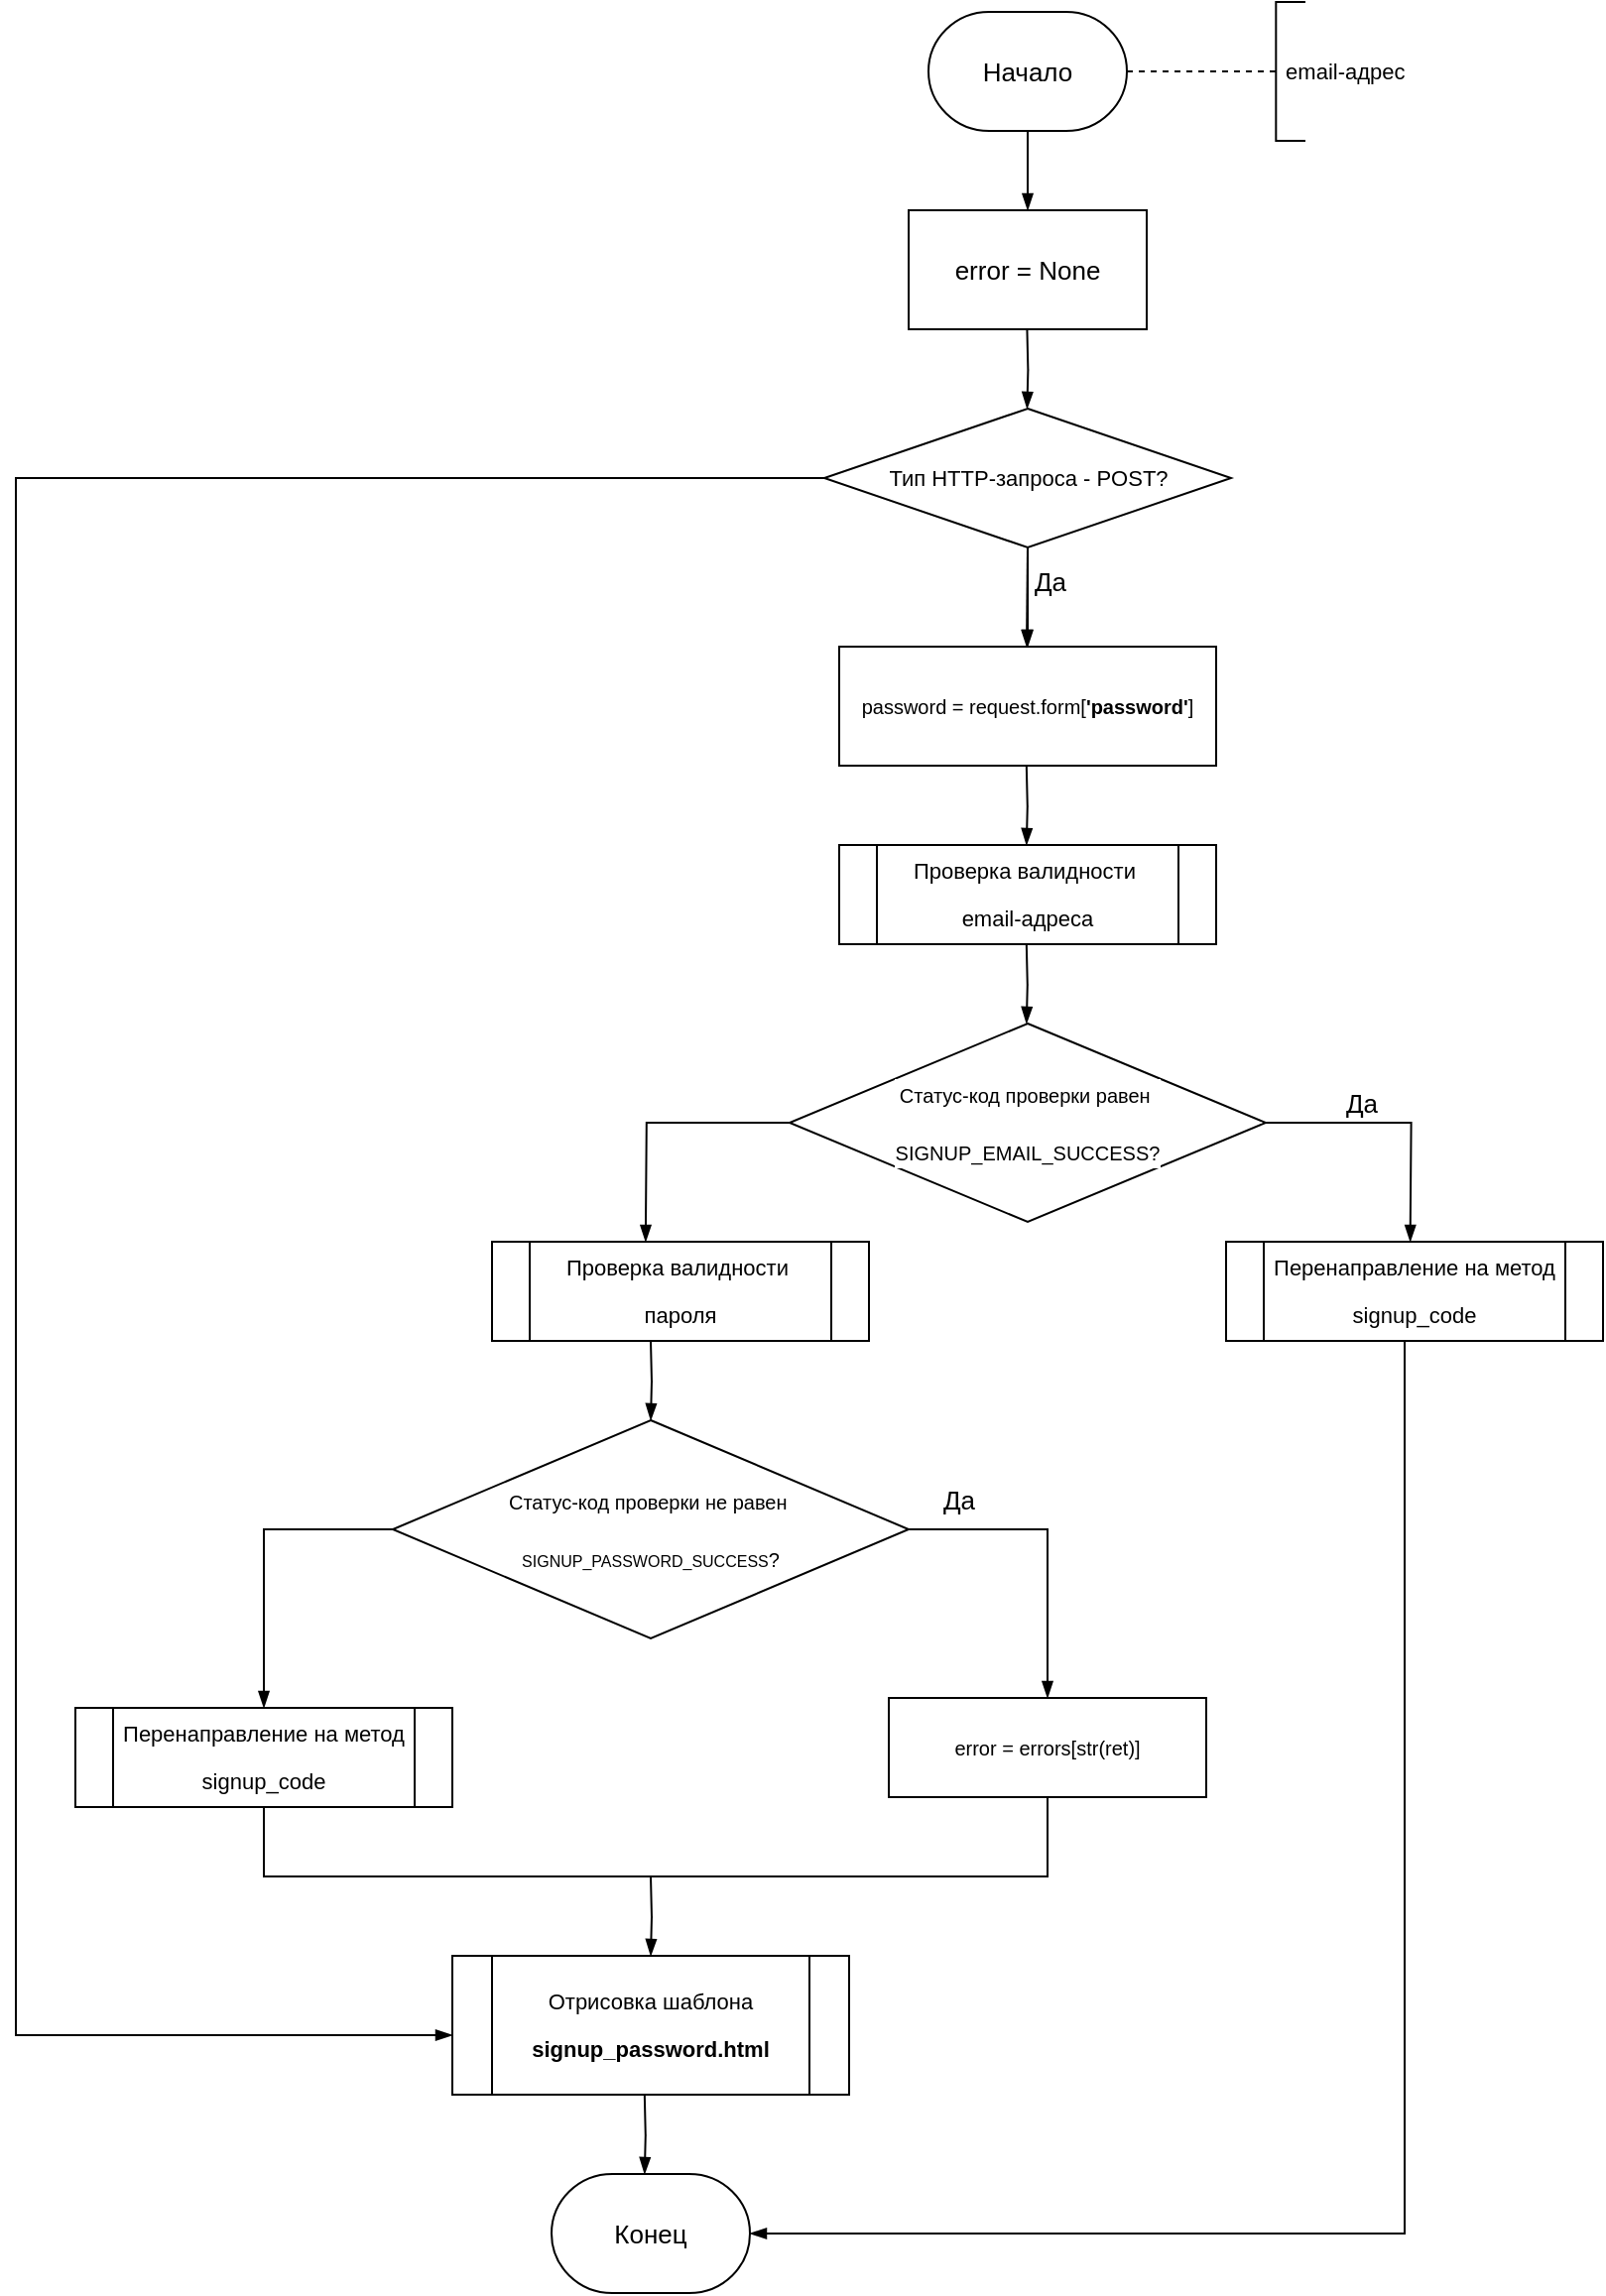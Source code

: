 <mxfile version="15.5.9" type="device" pages="2"><diagram id="osi7OH8ObkUwHAoTdVre" name="Page-1"><mxGraphModel dx="1891" dy="691" grid="1" gridSize="10" guides="1" tooltips="1" connect="1" arrows="1" fold="1" page="1" pageScale="1" pageWidth="827" pageHeight="1169" math="0" shadow="0"><root><mxCell id="0"/><mxCell id="1" parent="0"/><mxCell id="30GxtH21Q-TQqUOLnulj-138" style="edgeStyle=orthogonalEdgeStyle;rounded=0;orthogonalLoop=1;jettySize=auto;html=1;exitX=0.5;exitY=1;exitDx=0;exitDy=0;exitPerimeter=0;fontFamily=Helvetica;fontSize=13;endArrow=blockThin;endFill=1;startArrow=none;startFill=0;" edge="1" parent="1" source="30GxtH21Q-TQqUOLnulj-136" target="30GxtH21Q-TQqUOLnulj-137"><mxGeometry relative="1" as="geometry"/></mxCell><mxCell id="30GxtH21Q-TQqUOLnulj-175" style="edgeStyle=orthogonalEdgeStyle;rounded=0;orthogonalLoop=1;jettySize=auto;html=1;exitX=1;exitY=0.5;exitDx=0;exitDy=0;exitPerimeter=0;fontFamily=Helvetica;fontSize=11;fontColor=#000000;startArrow=none;startFill=0;endArrow=none;endFill=0;dashed=1;" edge="1" parent="1" source="30GxtH21Q-TQqUOLnulj-136" target="30GxtH21Q-TQqUOLnulj-176"><mxGeometry relative="1" as="geometry"><mxPoint x="530" y="90" as="targetPoint"/></mxGeometry></mxCell><mxCell id="30GxtH21Q-TQqUOLnulj-136" value="Начало" style="strokeWidth=1;html=1;shape=mxgraph.flowchart.terminator;whiteSpace=wrap;fontFamily=Helvetica;fontSize=13;" vertex="1" parent="1"><mxGeometry x="340" y="60" width="100" height="60" as="geometry"/></mxCell><mxCell id="30GxtH21Q-TQqUOLnulj-137" value="error = None" style="rounded=0;whiteSpace=wrap;html=1;fontFamily=Helvetica;fontSize=13;" vertex="1" parent="1"><mxGeometry x="330" y="160" width="120" height="60" as="geometry"/></mxCell><mxCell id="30GxtH21Q-TQqUOLnulj-154" value="" style="edgeStyle=orthogonalEdgeStyle;rounded=0;orthogonalLoop=1;jettySize=auto;html=1;fontFamily=Helvetica;fontSize=11;fontColor=#000000;startArrow=none;startFill=0;endArrow=blockThin;endFill=1;" edge="1" parent="1" source="30GxtH21Q-TQqUOLnulj-140" target="30GxtH21Q-TQqUOLnulj-143"><mxGeometry relative="1" as="geometry"/></mxCell><mxCell id="30GxtH21Q-TQqUOLnulj-174" style="edgeStyle=orthogonalEdgeStyle;rounded=0;orthogonalLoop=1;jettySize=auto;html=1;fontFamily=Helvetica;fontSize=11;fontColor=#000000;startArrow=none;startFill=0;endArrow=blockThin;endFill=1;" edge="1" parent="1" source="30GxtH21Q-TQqUOLnulj-140" target="30GxtH21Q-TQqUOLnulj-167"><mxGeometry relative="1" as="geometry"><mxPoint x="240" y="955" as="targetPoint"/><Array as="points"><mxPoint x="-120" y="295"/><mxPoint x="-120" y="1080"/></Array></mxGeometry></mxCell><mxCell id="30GxtH21Q-TQqUOLnulj-140" value="&lt;pre style=&quot;background-color: rgb(255 , 255 , 255) ; font-size: 11px&quot;&gt;&lt;font face=&quot;Helvetica&quot;&gt;Тип HTTP-запроса - POST?&lt;/font&gt;&lt;/pre&gt;" style="rhombus;whiteSpace=wrap;html=1;fontFamily=Helvetica;fontSize=13;strokeWidth=1;" vertex="1" parent="1"><mxGeometry x="287.5" y="260" width="205" height="70" as="geometry"/></mxCell><mxCell id="30GxtH21Q-TQqUOLnulj-141" style="edgeStyle=orthogonalEdgeStyle;rounded=0;orthogonalLoop=1;jettySize=auto;html=1;exitX=0.5;exitY=1;exitDx=0;exitDy=0;fontFamily=Helvetica;fontSize=13;endArrow=blockThin;endFill=1;startArrow=none;startFill=0;" edge="1" parent="1" source="30GxtH21Q-TQqUOLnulj-140"><mxGeometry relative="1" as="geometry"><mxPoint x="389.5" y="350" as="sourcePoint"/><mxPoint x="389.5" y="380" as="targetPoint"/></mxGeometry></mxCell><mxCell id="30GxtH21Q-TQqUOLnulj-142" value="Да" style="edgeLabel;html=1;align=center;verticalAlign=middle;resizable=0;points=[];fontSize=13;fontFamily=Helvetica;fontColor=#000000;" vertex="1" connectable="0" parent="30GxtH21Q-TQqUOLnulj-141"><mxGeometry x="-0.333" y="3" relative="1" as="geometry"><mxPoint x="8" as="offset"/></mxGeometry></mxCell><mxCell id="30GxtH21Q-TQqUOLnulj-143" value="&lt;pre style=&quot;background-color: rgb(255 , 255 , 255) ; font-size: 10px&quot;&gt;&lt;pre&gt;&lt;font face=&quot;Helvetica&quot;&gt;password = request.form[&lt;span style=&quot;font-weight: bold&quot;&gt;'password'&lt;/span&gt;]&lt;/font&gt;&lt;/pre&gt;&lt;/pre&gt;" style="rounded=0;whiteSpace=wrap;html=1;fontFamily=Helvetica;fontSize=13;fontColor=#000000;strokeWidth=1;" vertex="1" parent="1"><mxGeometry x="295" y="380" width="190" height="60" as="geometry"/></mxCell><mxCell id="30GxtH21Q-TQqUOLnulj-146" style="edgeStyle=orthogonalEdgeStyle;rounded=0;orthogonalLoop=1;jettySize=auto;html=1;exitX=0.5;exitY=1;exitDx=0;exitDy=0;exitPerimeter=0;fontFamily=Helvetica;fontSize=13;endArrow=blockThin;endFill=1;startArrow=none;startFill=0;" edge="1" parent="1"><mxGeometry relative="1" as="geometry"><mxPoint x="389.71" y="220" as="sourcePoint"/><mxPoint x="389.71" y="260" as="targetPoint"/></mxGeometry></mxCell><mxCell id="30GxtH21Q-TQqUOLnulj-148" value="&lt;pre style=&quot;background-color: rgb(255 , 255 , 255)&quot;&gt;&lt;font face=&quot;Helvetica&quot;&gt;Проверка валидности &lt;/font&gt;&lt;br&gt;&lt;/pre&gt;&lt;pre style=&quot;background-color: rgb(255 , 255 , 255)&quot;&gt;&lt;font face=&quot;Helvetica&quot;&gt;email-адреса&lt;/font&gt;&lt;/pre&gt;" style="shape=process;whiteSpace=wrap;html=1;backgroundOutline=1;fontFamily=Helvetica;fontSize=11;fontColor=#000000;strokeWidth=1;" vertex="1" parent="1"><mxGeometry x="295" y="480" width="190" height="50" as="geometry"/></mxCell><mxCell id="30GxtH21Q-TQqUOLnulj-149" style="edgeStyle=orthogonalEdgeStyle;rounded=0;orthogonalLoop=1;jettySize=auto;html=1;exitX=0.5;exitY=1;exitDx=0;exitDy=0;exitPerimeter=0;fontFamily=Helvetica;fontSize=13;endArrow=blockThin;endFill=1;startArrow=none;startFill=0;" edge="1" parent="1"><mxGeometry relative="1" as="geometry"><mxPoint x="389.41" y="440" as="sourcePoint"/><mxPoint x="389.41" y="480" as="targetPoint"/></mxGeometry></mxCell><mxCell id="30GxtH21Q-TQqUOLnulj-150" style="edgeStyle=orthogonalEdgeStyle;rounded=0;orthogonalLoop=1;jettySize=auto;html=1;exitX=0.5;exitY=1;exitDx=0;exitDy=0;exitPerimeter=0;fontFamily=Helvetica;fontSize=13;endArrow=blockThin;endFill=1;startArrow=none;startFill=0;" edge="1" parent="1"><mxGeometry relative="1" as="geometry"><mxPoint x="389.41" y="530" as="sourcePoint"/><mxPoint x="389.41" y="570" as="targetPoint"/></mxGeometry></mxCell><mxCell id="30GxtH21Q-TQqUOLnulj-161" style="edgeStyle=orthogonalEdgeStyle;rounded=0;orthogonalLoop=1;jettySize=auto;html=1;entryX=0.5;entryY=0;entryDx=0;entryDy=0;fontFamily=Helvetica;fontSize=11;fontColor=#000000;startArrow=none;startFill=0;endArrow=blockThin;endFill=1;" edge="1" parent="1" source="30GxtH21Q-TQqUOLnulj-151"><mxGeometry relative="1" as="geometry"><mxPoint x="197.43" y="680.0" as="targetPoint"/></mxGeometry></mxCell><mxCell id="30GxtH21Q-TQqUOLnulj-151" value="&lt;pre style=&quot;background-color: rgb(255 , 255 , 255)&quot;&gt;&lt;pre&gt;&lt;font face=&quot;Helvetica&quot; size=&quot;1&quot;&gt;Статус-код проверки равен &lt;/font&gt;&lt;font size=&quot;1&quot;&gt;&lt;br&gt;&lt;/font&gt;&lt;/pre&gt;&lt;pre&gt;&lt;pre&gt;&lt;font face=&quot;Helvetica&quot; style=&quot;font-size: 10px&quot;&gt;SIGNUP_EMAIL_SUCCESS?&lt;/font&gt;&lt;/pre&gt;&lt;/pre&gt;&lt;/pre&gt;" style="rhombus;whiteSpace=wrap;html=1;fontFamily=Helvetica;fontSize=13;strokeWidth=1;" vertex="1" parent="1"><mxGeometry x="270" y="570" width="240" height="100" as="geometry"/></mxCell><mxCell id="30GxtH21Q-TQqUOLnulj-152" style="edgeStyle=orthogonalEdgeStyle;rounded=0;orthogonalLoop=1;jettySize=auto;html=1;exitX=1;exitY=0.5;exitDx=0;exitDy=0;fontFamily=Helvetica;fontSize=13;endArrow=blockThin;endFill=1;startArrow=none;startFill=0;entryX=0.5;entryY=0;entryDx=0;entryDy=0;" edge="1" parent="1" source="30GxtH21Q-TQqUOLnulj-151"><mxGeometry relative="1" as="geometry"><mxPoint x="550.0" y="620" as="sourcePoint"/><mxPoint x="582.815" y="680" as="targetPoint"/></mxGeometry></mxCell><mxCell id="30GxtH21Q-TQqUOLnulj-153" value="&lt;font style=&quot;font-size: 13px&quot;&gt;Да&lt;/font&gt;" style="edgeLabel;html=1;align=center;verticalAlign=middle;resizable=0;points=[];fontSize=11;fontFamily=Helvetica;fontColor=#000000;" vertex="1" connectable="0" parent="30GxtH21Q-TQqUOLnulj-152"><mxGeometry x="-0.244" y="3" relative="1" as="geometry"><mxPoint x="-3" y="-7" as="offset"/></mxGeometry></mxCell><mxCell id="30GxtH21Q-TQqUOLnulj-162" style="edgeStyle=orthogonalEdgeStyle;rounded=0;orthogonalLoop=1;jettySize=auto;html=1;exitX=0.5;exitY=1;exitDx=0;exitDy=0;exitPerimeter=0;fontFamily=Helvetica;fontSize=13;endArrow=blockThin;endFill=1;startArrow=none;startFill=0;" edge="1" parent="1"><mxGeometry relative="1" as="geometry"><mxPoint x="200.0" y="730" as="sourcePoint"/><mxPoint x="200.0" y="770" as="targetPoint"/></mxGeometry></mxCell><mxCell id="30GxtH21Q-TQqUOLnulj-167" value="&lt;pre style=&quot;background-color: rgb(255 , 255 , 255) ; font-size: 11px&quot;&gt;&lt;pre&gt;&lt;pre&gt;&lt;font face=&quot;Helvetica&quot;&gt;Отрисовка шаблона&lt;/font&gt;&lt;/pre&gt;&lt;pre&gt;&lt;pre&gt;&lt;span style=&quot;font-weight: bold&quot;&gt;&lt;font face=&quot;Helvetica&quot;&gt;signup_password.html&lt;/font&gt;&lt;/span&gt;&lt;/pre&gt;&lt;/pre&gt;&lt;/pre&gt;&lt;/pre&gt;" style="shape=process;whiteSpace=wrap;html=1;backgroundOutline=1;fontFamily=Helvetica;fontSize=13;fontColor=#000000;strokeWidth=1;" vertex="1" parent="1"><mxGeometry x="100.0" y="1040" width="200" height="70" as="geometry"/></mxCell><mxCell id="30GxtH21Q-TQqUOLnulj-171" style="edgeStyle=orthogonalEdgeStyle;rounded=0;orthogonalLoop=1;jettySize=auto;html=1;exitX=0.5;exitY=1;exitDx=0;exitDy=0;exitPerimeter=0;fontFamily=Helvetica;fontSize=13;endArrow=blockThin;endFill=1;startArrow=none;startFill=0;" edge="1" parent="1"><mxGeometry relative="1" as="geometry"><mxPoint x="196.91" y="1110.0" as="sourcePoint"/><mxPoint x="196.91" y="1150.0" as="targetPoint"/></mxGeometry></mxCell><mxCell id="30GxtH21Q-TQqUOLnulj-172" value="Конец" style="strokeWidth=1;html=1;shape=mxgraph.flowchart.terminator;whiteSpace=wrap;fontFamily=Helvetica;fontSize=13;" vertex="1" parent="1"><mxGeometry x="150" y="1150" width="100" height="60" as="geometry"/></mxCell><mxCell id="30GxtH21Q-TQqUOLnulj-176" value="&amp;nbsp;email-адрес&amp;nbsp;" style="strokeWidth=1;html=1;shape=mxgraph.flowchart.annotation_1;align=left;pointerEvents=1;fontFamily=Helvetica;fontSize=11;fontColor=#000000;" vertex="1" parent="1"><mxGeometry x="515.16" y="55" width="14.84" height="70" as="geometry"/></mxCell><mxCell id="30GxtH21Q-TQqUOLnulj-190" style="edgeStyle=orthogonalEdgeStyle;rounded=0;orthogonalLoop=1;jettySize=auto;html=1;entryX=1;entryY=0.5;entryDx=0;entryDy=0;entryPerimeter=0;fontFamily=Helvetica;fontSize=13;fontColor=#000000;startArrow=none;startFill=0;endArrow=blockThin;endFill=1;" edge="1" parent="1" source="30GxtH21Q-TQqUOLnulj-179" target="30GxtH21Q-TQqUOLnulj-172"><mxGeometry relative="1" as="geometry"><Array as="points"><mxPoint x="580" y="1180"/></Array></mxGeometry></mxCell><mxCell id="30GxtH21Q-TQqUOLnulj-179" value="&lt;pre style=&quot;background-color: rgb(255 , 255 , 255)&quot;&gt;&lt;font face=&quot;Helvetica&quot;&gt;Перенаправление на метод&lt;/font&gt;&lt;/pre&gt;&lt;pre style=&quot;background-color: rgb(255 , 255 , 255)&quot;&gt;&lt;font face=&quot;Helvetica&quot;&gt;signup_code&lt;/font&gt;&lt;/pre&gt;" style="shape=process;whiteSpace=wrap;html=1;backgroundOutline=1;fontFamily=Helvetica;fontSize=11;fontColor=#000000;strokeWidth=1;" vertex="1" parent="1"><mxGeometry x="490" y="680" width="190" height="50" as="geometry"/></mxCell><mxCell id="30GxtH21Q-TQqUOLnulj-180" value="&lt;pre style=&quot;background-color: rgb(255 , 255 , 255)&quot;&gt;&lt;font face=&quot;Helvetica&quot;&gt;Проверка валидности &lt;/font&gt;&lt;br&gt;&lt;/pre&gt;&lt;pre style=&quot;background-color: rgb(255 , 255 , 255)&quot;&gt;&lt;font face=&quot;Helvetica&quot;&gt;пароля&lt;/font&gt;&lt;/pre&gt;" style="shape=process;whiteSpace=wrap;html=1;backgroundOutline=1;fontFamily=Helvetica;fontSize=11;fontColor=#000000;strokeWidth=1;" vertex="1" parent="1"><mxGeometry x="120" y="680" width="190" height="50" as="geometry"/></mxCell><mxCell id="30GxtH21Q-TQqUOLnulj-185" style="edgeStyle=orthogonalEdgeStyle;rounded=0;orthogonalLoop=1;jettySize=auto;html=1;exitX=1;exitY=0.5;exitDx=0;exitDy=0;fontFamily=Helvetica;fontSize=13;fontColor=#000000;startArrow=none;startFill=0;endArrow=blockThin;endFill=1;" edge="1" parent="1" source="30GxtH21Q-TQqUOLnulj-181" target="30GxtH21Q-TQqUOLnulj-183"><mxGeometry relative="1" as="geometry"/></mxCell><mxCell id="30GxtH21Q-TQqUOLnulj-186" value="Да" style="edgeLabel;html=1;align=center;verticalAlign=middle;resizable=0;points=[];fontSize=13;fontFamily=Helvetica;fontColor=#000000;" vertex="1" connectable="0" parent="30GxtH21Q-TQqUOLnulj-185"><mxGeometry x="-0.617" relative="1" as="geometry"><mxPoint x="-5" y="-15" as="offset"/></mxGeometry></mxCell><mxCell id="30GxtH21Q-TQqUOLnulj-187" style="edgeStyle=orthogonalEdgeStyle;rounded=0;orthogonalLoop=1;jettySize=auto;html=1;exitX=0;exitY=0.5;exitDx=0;exitDy=0;fontFamily=Helvetica;fontSize=13;fontColor=#000000;startArrow=none;startFill=0;endArrow=blockThin;endFill=1;" edge="1" parent="1" source="30GxtH21Q-TQqUOLnulj-181" target="30GxtH21Q-TQqUOLnulj-184"><mxGeometry relative="1" as="geometry"/></mxCell><mxCell id="30GxtH21Q-TQqUOLnulj-181" value="&lt;pre style=&quot;background-color: rgb(255 , 255 , 255)&quot;&gt;&lt;pre&gt;&lt;font face=&quot;Helvetica&quot; size=&quot;1&quot;&gt;Статус-код проверки&amp;nbsp;&lt;/font&gt;&lt;span style=&quot;font-family: &amp;#34;helvetica&amp;#34; ; font-size: x-small ; white-space: normal&quot;&gt;не равен&amp;nbsp;&lt;/span&gt;&lt;/pre&gt;&lt;pre&gt;&lt;pre&gt;&lt;font face=&quot;Helvetica&quot; style=&quot;font-size: 8px&quot;&gt;SIGNUP_PASSWORD_SUCCESS&lt;/font&gt;&lt;font face=&quot;Helvetica&quot; style=&quot;font-size: 10px&quot;&gt;?&lt;/font&gt;&lt;/pre&gt;&lt;/pre&gt;&lt;/pre&gt;" style="rhombus;whiteSpace=wrap;html=1;fontFamily=Helvetica;fontSize=13;strokeWidth=1;" vertex="1" parent="1"><mxGeometry x="70" y="770" width="260" height="110" as="geometry"/></mxCell><mxCell id="30GxtH21Q-TQqUOLnulj-183" value="&lt;pre style=&quot;background-color: rgb(255 , 255 , 255) ; font-size: 10px&quot;&gt;&lt;pre&gt;&lt;pre&gt;&lt;font face=&quot;Helvetica&quot;&gt;error = errors[str(ret)]&lt;/font&gt;&lt;/pre&gt;&lt;/pre&gt;&lt;/pre&gt;" style="rounded=0;whiteSpace=wrap;html=1;fontFamily=Helvetica;fontSize=13;fontColor=#000000;strokeWidth=1;" vertex="1" parent="1"><mxGeometry x="320" y="910" width="160" height="50" as="geometry"/></mxCell><mxCell id="30GxtH21Q-TQqUOLnulj-188" style="edgeStyle=orthogonalEdgeStyle;rounded=0;orthogonalLoop=1;jettySize=auto;html=1;exitX=0.5;exitY=1;exitDx=0;exitDy=0;entryX=0.5;entryY=1;entryDx=0;entryDy=0;fontFamily=Helvetica;fontSize=13;fontColor=#000000;startArrow=none;startFill=0;endArrow=none;endFill=0;" edge="1" parent="1" source="30GxtH21Q-TQqUOLnulj-184" target="30GxtH21Q-TQqUOLnulj-183"><mxGeometry relative="1" as="geometry"><Array as="points"><mxPoint x="5" y="1000"/><mxPoint x="400" y="1000"/></Array></mxGeometry></mxCell><mxCell id="30GxtH21Q-TQqUOLnulj-184" value="&lt;pre style=&quot;background-color: rgb(255 , 255 , 255)&quot;&gt;&lt;font face=&quot;Helvetica&quot;&gt;Перенаправление на метод&lt;/font&gt;&lt;/pre&gt;&lt;pre style=&quot;background-color: rgb(255 , 255 , 255)&quot;&gt;&lt;font face=&quot;Helvetica&quot;&gt;signup_code&lt;/font&gt;&lt;/pre&gt;" style="shape=process;whiteSpace=wrap;html=1;backgroundOutline=1;fontFamily=Helvetica;fontSize=11;fontColor=#000000;strokeWidth=1;" vertex="1" parent="1"><mxGeometry x="-90" y="915" width="190" height="50" as="geometry"/></mxCell><mxCell id="30GxtH21Q-TQqUOLnulj-189" style="edgeStyle=orthogonalEdgeStyle;rounded=0;orthogonalLoop=1;jettySize=auto;html=1;exitX=0.5;exitY=1;exitDx=0;exitDy=0;exitPerimeter=0;fontFamily=Helvetica;fontSize=13;endArrow=blockThin;endFill=1;startArrow=none;startFill=0;" edge="1" parent="1"><mxGeometry relative="1" as="geometry"><mxPoint x="200.0" y="1000.0" as="sourcePoint"/><mxPoint x="200.0" y="1040.0" as="targetPoint"/></mxGeometry></mxCell></root></mxGraphModel></diagram><diagram id="N2-gKnrkmjZHckDnGFzE" name="Page-2"><mxGraphModel dx="904" dy="587" grid="1" gridSize="10" guides="1" tooltips="1" connect="1" arrows="1" fold="1" page="1" pageScale="1" pageWidth="827" pageHeight="1169" math="0" shadow="0"><root><mxCell id="wqiJcw-nFPz-rdPuCyC8-0"/><mxCell id="wqiJcw-nFPz-rdPuCyC8-1" parent="wqiJcw-nFPz-rdPuCyC8-0"/><mxCell id="wqiJcw-nFPz-rdPuCyC8-2" style="edgeStyle=orthogonalEdgeStyle;rounded=0;orthogonalLoop=1;jettySize=auto;html=1;exitX=0.5;exitY=1;exitDx=0;exitDy=0;exitPerimeter=0;fontFamily=Helvetica;fontSize=13;endArrow=blockThin;endFill=1;startArrow=none;startFill=0;" edge="1" parent="wqiJcw-nFPz-rdPuCyC8-1" source="wqiJcw-nFPz-rdPuCyC8-3" target="wqiJcw-nFPz-rdPuCyC8-4"><mxGeometry relative="1" as="geometry"/></mxCell><mxCell id="wqiJcw-nFPz-rdPuCyC8-3" value="Начало" style="strokeWidth=1;html=1;shape=mxgraph.flowchart.terminator;whiteSpace=wrap;fontFamily=Helvetica;fontSize=13;" vertex="1" parent="wqiJcw-nFPz-rdPuCyC8-1"><mxGeometry x="640" y="360" width="100" height="60" as="geometry"/></mxCell><mxCell id="wqiJcw-nFPz-rdPuCyC8-4" value="error = None" style="rounded=0;whiteSpace=wrap;html=1;fontFamily=Helvetica;fontSize=13;" vertex="1" parent="wqiJcw-nFPz-rdPuCyC8-1"><mxGeometry x="630" y="460" width="120" height="60" as="geometry"/></mxCell><mxCell id="wqiJcw-nFPz-rdPuCyC8-5" value="" style="edgeStyle=orthogonalEdgeStyle;rounded=0;orthogonalLoop=1;jettySize=auto;html=1;fontFamily=Helvetica;fontSize=11;fontColor=#000000;startArrow=none;startFill=0;endArrow=blockThin;endFill=1;" edge="1" parent="wqiJcw-nFPz-rdPuCyC8-1" source="wqiJcw-nFPz-rdPuCyC8-7" target="wqiJcw-nFPz-rdPuCyC8-10"><mxGeometry relative="1" as="geometry"/></mxCell><mxCell id="wqiJcw-nFPz-rdPuCyC8-6" style="edgeStyle=orthogonalEdgeStyle;rounded=0;orthogonalLoop=1;jettySize=auto;html=1;fontFamily=Helvetica;fontSize=11;fontColor=#000000;startArrow=none;startFill=0;endArrow=blockThin;endFill=1;" edge="1" parent="wqiJcw-nFPz-rdPuCyC8-1" source="wqiJcw-nFPz-rdPuCyC8-7" target="wqiJcw-nFPz-rdPuCyC8-22"><mxGeometry relative="1" as="geometry"><mxPoint x="540" y="1255" as="targetPoint"/><Array as="points"><mxPoint x="380" y="595"/><mxPoint x="380" y="1255"/></Array></mxGeometry></mxCell><mxCell id="wqiJcw-nFPz-rdPuCyC8-7" value="&lt;pre style=&quot;background-color: rgb(255 , 255 , 255) ; font-size: 11px&quot;&gt;&lt;pre&gt;&lt;font face=&quot;Helvetica&quot;&gt;Тип HTTP-запроса - POST?&lt;/font&gt;&lt;/pre&gt;&lt;/pre&gt;" style="rhombus;whiteSpace=wrap;html=1;fontFamily=Helvetica;fontSize=13;strokeWidth=1;" vertex="1" parent="wqiJcw-nFPz-rdPuCyC8-1"><mxGeometry x="587.5" y="560" width="205" height="70" as="geometry"/></mxCell><mxCell id="wqiJcw-nFPz-rdPuCyC8-8" style="edgeStyle=orthogonalEdgeStyle;rounded=0;orthogonalLoop=1;jettySize=auto;html=1;exitX=0.5;exitY=1;exitDx=0;exitDy=0;fontFamily=Helvetica;fontSize=13;endArrow=blockThin;endFill=1;startArrow=none;startFill=0;" edge="1" parent="wqiJcw-nFPz-rdPuCyC8-1" source="wqiJcw-nFPz-rdPuCyC8-7"><mxGeometry relative="1" as="geometry"><mxPoint x="689.5" y="650" as="sourcePoint"/><mxPoint x="689.5" y="680" as="targetPoint"/></mxGeometry></mxCell><mxCell id="wqiJcw-nFPz-rdPuCyC8-9" value="Да" style="edgeLabel;html=1;align=center;verticalAlign=middle;resizable=0;points=[];fontSize=13;fontFamily=Helvetica;fontColor=#000000;" vertex="1" connectable="0" parent="wqiJcw-nFPz-rdPuCyC8-8"><mxGeometry x="-0.333" y="3" relative="1" as="geometry"><mxPoint x="8" as="offset"/></mxGeometry></mxCell><mxCell id="wqiJcw-nFPz-rdPuCyC8-10" value="&lt;pre style=&quot;background-color: rgb(255 , 255 , 255) ; font-size: 10px&quot;&gt;&lt;font face=&quot;Helvetica&quot;&gt;email_address =&amp;nbsp;&lt;span style=&quot;white-space: normal&quot;&gt;request.form[&lt;/span&gt;&lt;span style=&quot;white-space: normal ; font-weight: bold&quot;&gt;'email'&lt;/span&gt;&lt;span style=&quot;white-space: normal&quot;&gt;]&lt;/span&gt;&lt;/font&gt;&lt;/pre&gt;" style="rounded=0;whiteSpace=wrap;html=1;fontFamily=Helvetica;fontSize=13;fontColor=#000000;strokeWidth=1;" vertex="1" parent="wqiJcw-nFPz-rdPuCyC8-1"><mxGeometry x="595" y="680" width="190" height="60" as="geometry"/></mxCell><mxCell id="wqiJcw-nFPz-rdPuCyC8-11" style="edgeStyle=orthogonalEdgeStyle;rounded=0;orthogonalLoop=1;jettySize=auto;html=1;exitX=0.5;exitY=1;exitDx=0;exitDy=0;exitPerimeter=0;fontFamily=Helvetica;fontSize=13;endArrow=blockThin;endFill=1;startArrow=none;startFill=0;" edge="1" parent="wqiJcw-nFPz-rdPuCyC8-1"><mxGeometry relative="1" as="geometry"><mxPoint x="689.71" y="520" as="sourcePoint"/><mxPoint x="689.71" y="560" as="targetPoint"/></mxGeometry></mxCell><mxCell id="wqiJcw-nFPz-rdPuCyC8-12" value="&lt;pre style=&quot;background-color: rgb(255 , 255 , 255)&quot;&gt;&lt;pre&gt;&lt;font face=&quot;Helvetica&quot;&gt;Проверка валидности &lt;/font&gt;&lt;br&gt;&lt;/pre&gt;&lt;pre&gt;&lt;font face=&quot;Helvetica&quot;&gt;email-адреса&lt;/font&gt;&lt;/pre&gt;&lt;/pre&gt;" style="shape=process;whiteSpace=wrap;html=1;backgroundOutline=1;fontFamily=Helvetica;fontSize=11;fontColor=#000000;strokeWidth=1;" vertex="1" parent="wqiJcw-nFPz-rdPuCyC8-1"><mxGeometry x="595" y="780" width="190" height="50" as="geometry"/></mxCell><mxCell id="wqiJcw-nFPz-rdPuCyC8-13" style="edgeStyle=orthogonalEdgeStyle;rounded=0;orthogonalLoop=1;jettySize=auto;html=1;exitX=0.5;exitY=1;exitDx=0;exitDy=0;exitPerimeter=0;fontFamily=Helvetica;fontSize=13;endArrow=blockThin;endFill=1;startArrow=none;startFill=0;" edge="1" parent="wqiJcw-nFPz-rdPuCyC8-1"><mxGeometry relative="1" as="geometry"><mxPoint x="689.41" y="740" as="sourcePoint"/><mxPoint x="689.41" y="780" as="targetPoint"/></mxGeometry></mxCell><mxCell id="wqiJcw-nFPz-rdPuCyC8-14" style="edgeStyle=orthogonalEdgeStyle;rounded=0;orthogonalLoop=1;jettySize=auto;html=1;exitX=0.5;exitY=1;exitDx=0;exitDy=0;exitPerimeter=0;fontFamily=Helvetica;fontSize=13;endArrow=blockThin;endFill=1;startArrow=none;startFill=0;" edge="1" parent="wqiJcw-nFPz-rdPuCyC8-1"><mxGeometry relative="1" as="geometry"><mxPoint x="689.41" y="830" as="sourcePoint"/><mxPoint x="689.41" y="870" as="targetPoint"/></mxGeometry></mxCell><mxCell id="8d6QY74CSSog7vcO8KR_-1" style="edgeStyle=orthogonalEdgeStyle;rounded=0;orthogonalLoop=1;jettySize=auto;html=1;fontFamily=Helvetica;fontSize=10;fontColor=#000000;startArrow=none;startFill=0;endArrow=blockThin;endFill=1;exitX=0;exitY=0.5;exitDx=0;exitDy=0;" edge="1" parent="wqiJcw-nFPz-rdPuCyC8-1" source="wqiJcw-nFPz-rdPuCyC8-16" target="wqiJcw-nFPz-rdPuCyC8-27"><mxGeometry relative="1" as="geometry"/></mxCell><mxCell id="wqiJcw-nFPz-rdPuCyC8-16" value="&lt;pre style=&quot;background-color: rgb(255 , 255 , 255) ; font-size: 10px&quot;&gt;&lt;pre&gt;&lt;pre&gt;&lt;pre&gt;&lt;font style=&quot;font-size: 10px&quot; face=&quot;Helvetica&quot;&gt;&lt;font style=&quot;font-size: 10px&quot;&gt;Статус-код проверки не равен &lt;/font&gt;&lt;font style=&quot;font-size: 10px&quot;&gt;&lt;br&gt;&lt;/font&gt;&lt;/font&gt;&lt;/pre&gt;&lt;pre&gt;&lt;font style=&quot;font-size: 10px&quot; face=&quot;Helvetica&quot;&gt;SIGNUP_EMAIL_SUCCESS?&lt;/font&gt;&lt;/pre&gt;&lt;/pre&gt;&lt;/pre&gt;&lt;/pre&gt;" style="rhombus;whiteSpace=wrap;html=1;fontFamily=Helvetica;fontSize=13;strokeWidth=1;" vertex="1" parent="wqiJcw-nFPz-rdPuCyC8-1"><mxGeometry x="575" y="870" width="229.99" height="100" as="geometry"/></mxCell><mxCell id="wqiJcw-nFPz-rdPuCyC8-17" style="edgeStyle=orthogonalEdgeStyle;rounded=0;orthogonalLoop=1;jettySize=auto;html=1;exitX=1;exitY=0.5;exitDx=0;exitDy=0;fontFamily=Helvetica;fontSize=13;endArrow=blockThin;endFill=1;startArrow=none;startFill=0;entryX=0.5;entryY=0;entryDx=0;entryDy=0;" edge="1" parent="wqiJcw-nFPz-rdPuCyC8-1" source="wqiJcw-nFPz-rdPuCyC8-16" target="wqiJcw-nFPz-rdPuCyC8-19"><mxGeometry relative="1" as="geometry"><mxPoint x="850.0" y="920" as="sourcePoint"/><mxPoint x="850.0" y="960" as="targetPoint"/></mxGeometry></mxCell><mxCell id="wqiJcw-nFPz-rdPuCyC8-18" value="&lt;font style=&quot;font-size: 13px&quot;&gt;Да&lt;/font&gt;" style="edgeLabel;html=1;align=center;verticalAlign=middle;resizable=0;points=[];fontSize=11;fontFamily=Helvetica;fontColor=#000000;" vertex="1" connectable="0" parent="wqiJcw-nFPz-rdPuCyC8-17"><mxGeometry x="-0.244" y="3" relative="1" as="geometry"><mxPoint x="-3" y="-7" as="offset"/></mxGeometry></mxCell><mxCell id="wqiJcw-nFPz-rdPuCyC8-19" value="&lt;font style=&quot;font-size: 13px&quot;&gt;error =&amp;nbsp;&lt;/font&gt;&lt;span style=&quot;background-color: rgb(255 , 255 , 255)&quot;&gt;email_address + errors[&lt;/span&gt;&lt;span style=&quot;background-color: rgb(255 , 255 , 255)&quot;&gt;str&lt;/span&gt;&lt;span style=&quot;background-color: rgb(255 , 255 , 255)&quot;&gt;(ret)]&lt;/span&gt;" style="rounded=0;whiteSpace=wrap;html=1;fontFamily=Helvetica;fontSize=13;" vertex="1" parent="wqiJcw-nFPz-rdPuCyC8-1"><mxGeometry x="815.16" y="980" width="135.31" height="60" as="geometry"/></mxCell><mxCell id="wqiJcw-nFPz-rdPuCyC8-20" style="edgeStyle=orthogonalEdgeStyle;rounded=0;orthogonalLoop=1;jettySize=auto;html=1;exitX=0.5;exitY=1;exitDx=0;exitDy=0;exitPerimeter=0;fontFamily=Helvetica;fontSize=13;endArrow=blockThin;endFill=1;startArrow=none;startFill=0;" edge="1" parent="wqiJcw-nFPz-rdPuCyC8-1"><mxGeometry relative="1" as="geometry"><mxPoint x="496.84" y="1050" as="sourcePoint"/><mxPoint x="496.84" y="1090" as="targetPoint"/></mxGeometry></mxCell><mxCell id="wqiJcw-nFPz-rdPuCyC8-21" style="edgeStyle=orthogonalEdgeStyle;rounded=0;orthogonalLoop=1;jettySize=auto;html=1;exitX=0.5;exitY=1;exitDx=0;exitDy=0;fontFamily=Helvetica;fontSize=13;endArrow=none;endFill=0;startArrow=none;startFill=0;entryX=0.5;entryY=1;entryDx=0;entryDy=0;" edge="1" parent="wqiJcw-nFPz-rdPuCyC8-1" source="wqiJcw-nFPz-rdPuCyC8-19" target="wqiJcw-nFPz-rdPuCyC8-23"><mxGeometry relative="1" as="geometry"><mxPoint x="882.23" y="1120.0" as="sourcePoint"/><mxPoint x="882.23" y="1160.0" as="targetPoint"/></mxGeometry></mxCell><mxCell id="wqiJcw-nFPz-rdPuCyC8-22" value="&lt;pre style=&quot;background-color: rgb(255 , 255 , 255) ; font-size: 11px&quot;&gt;&lt;pre&gt;&lt;pre&gt;&lt;font face=&quot;Helvetica&quot; style=&quot;font-size: 11px&quot;&gt;render_template(&lt;/font&gt;&lt;/pre&gt;&lt;pre&gt;&lt;font face=&quot;Helvetica&quot; style=&quot;font-size: 11px&quot;&gt;&lt;span style=&quot;font-weight: bold&quot;&gt;&quot;&lt;/span&gt;&lt;/font&gt;&lt;font face=&quot;Helvetica&quot;&gt;&lt;span style=&quot;font-weight: bold&quot;&gt;signup_email.html&lt;/span&gt;&lt;span style=&quot;font-weight: bold&quot;&gt;&quot;&lt;/span&gt;,&lt;br&gt;&lt;/font&gt;&lt;/pre&gt;&lt;pre&gt;&lt;font face=&quot;Helvetica&quot; style=&quot;font-size: 11px&quot;&gt; error=error)&lt;/font&gt;&lt;/pre&gt;&lt;/pre&gt;&lt;/pre&gt;" style="shape=process;whiteSpace=wrap;html=1;backgroundOutline=1;fontFamily=Helvetica;fontSize=13;fontColor=#000000;strokeWidth=1;" vertex="1" parent="wqiJcw-nFPz-rdPuCyC8-1"><mxGeometry x="590" y="1220" width="200" height="70" as="geometry"/></mxCell><mxCell id="wqiJcw-nFPz-rdPuCyC8-23" value="&lt;pre style=&quot;background-color: rgb(255 , 255 , 255) ; font-size: 11px&quot;&gt;&lt;pre&gt;&lt;pre&gt;&lt;pre&gt;&lt;font face=&quot;Helvetica&quot;&gt;redirect(url_for(&lt;/font&gt;&lt;/pre&gt;&lt;pre&gt;&lt;font face=&quot;Helvetica&quot;&gt;&lt;span style=&quot;font-weight: bold&quot;&gt;'.signup_password'&lt;/span&gt;,&amp;nbsp;&lt;/font&gt;&lt;/pre&gt;&lt;pre&gt;&lt;font face=&quot;Helvetica&quot;&gt;email_address=email_address))&lt;/font&gt;&lt;/pre&gt;&lt;/pre&gt;&lt;/pre&gt;&lt;/pre&gt;" style="shape=process;whiteSpace=wrap;html=1;backgroundOutline=1;fontFamily=Helvetica;fontSize=13;fontColor=#000000;strokeWidth=1;" vertex="1" parent="wqiJcw-nFPz-rdPuCyC8-1"><mxGeometry x="406.14" y="1090" width="197.57" height="70" as="geometry"/></mxCell><mxCell id="wqiJcw-nFPz-rdPuCyC8-24" style="edgeStyle=orthogonalEdgeStyle;rounded=0;orthogonalLoop=1;jettySize=auto;html=1;exitX=0.5;exitY=1;exitDx=0;exitDy=0;exitPerimeter=0;fontFamily=Helvetica;fontSize=13;endArrow=blockThin;endFill=1;startArrow=none;startFill=0;" edge="1" parent="wqiJcw-nFPz-rdPuCyC8-1"><mxGeometry relative="1" as="geometry"><mxPoint x="686.91" y="1180.0" as="sourcePoint"/><mxPoint x="686.91" y="1220.0" as="targetPoint"/></mxGeometry></mxCell><mxCell id="wqiJcw-nFPz-rdPuCyC8-25" style="edgeStyle=orthogonalEdgeStyle;rounded=0;orthogonalLoop=1;jettySize=auto;html=1;exitX=0.5;exitY=1;exitDx=0;exitDy=0;exitPerimeter=0;fontFamily=Helvetica;fontSize=13;endArrow=blockThin;endFill=1;startArrow=none;startFill=0;" edge="1" parent="wqiJcw-nFPz-rdPuCyC8-1"><mxGeometry relative="1" as="geometry"><mxPoint x="686.91" y="1290.0" as="sourcePoint"/><mxPoint x="686.91" y="1330.0" as="targetPoint"/></mxGeometry></mxCell><mxCell id="wqiJcw-nFPz-rdPuCyC8-26" value="Конец" style="strokeWidth=1;html=1;shape=mxgraph.flowchart.terminator;whiteSpace=wrap;fontFamily=Helvetica;fontSize=13;" vertex="1" parent="wqiJcw-nFPz-rdPuCyC8-1"><mxGeometry x="640" y="1330" width="100" height="60" as="geometry"/></mxCell><mxCell id="wqiJcw-nFPz-rdPuCyC8-27" value="&lt;pre style=&quot;background-color: rgb(255 , 255 , 255)&quot;&gt;&lt;font face=&quot;Helvetica&quot;&gt;email_code[email_address] = &lt;span style=&quot;font-weight: bold&quot;&gt;None&lt;/span&gt;&lt;/font&gt;&lt;/pre&gt;" style="rounded=0;whiteSpace=wrap;html=1;fontFamily=Helvetica;fontSize=11;fontColor=#000000;strokeWidth=1;" vertex="1" parent="wqiJcw-nFPz-rdPuCyC8-1"><mxGeometry x="406.14" y="980" width="193.86" height="70" as="geometry"/></mxCell></root></mxGraphModel></diagram></mxfile>